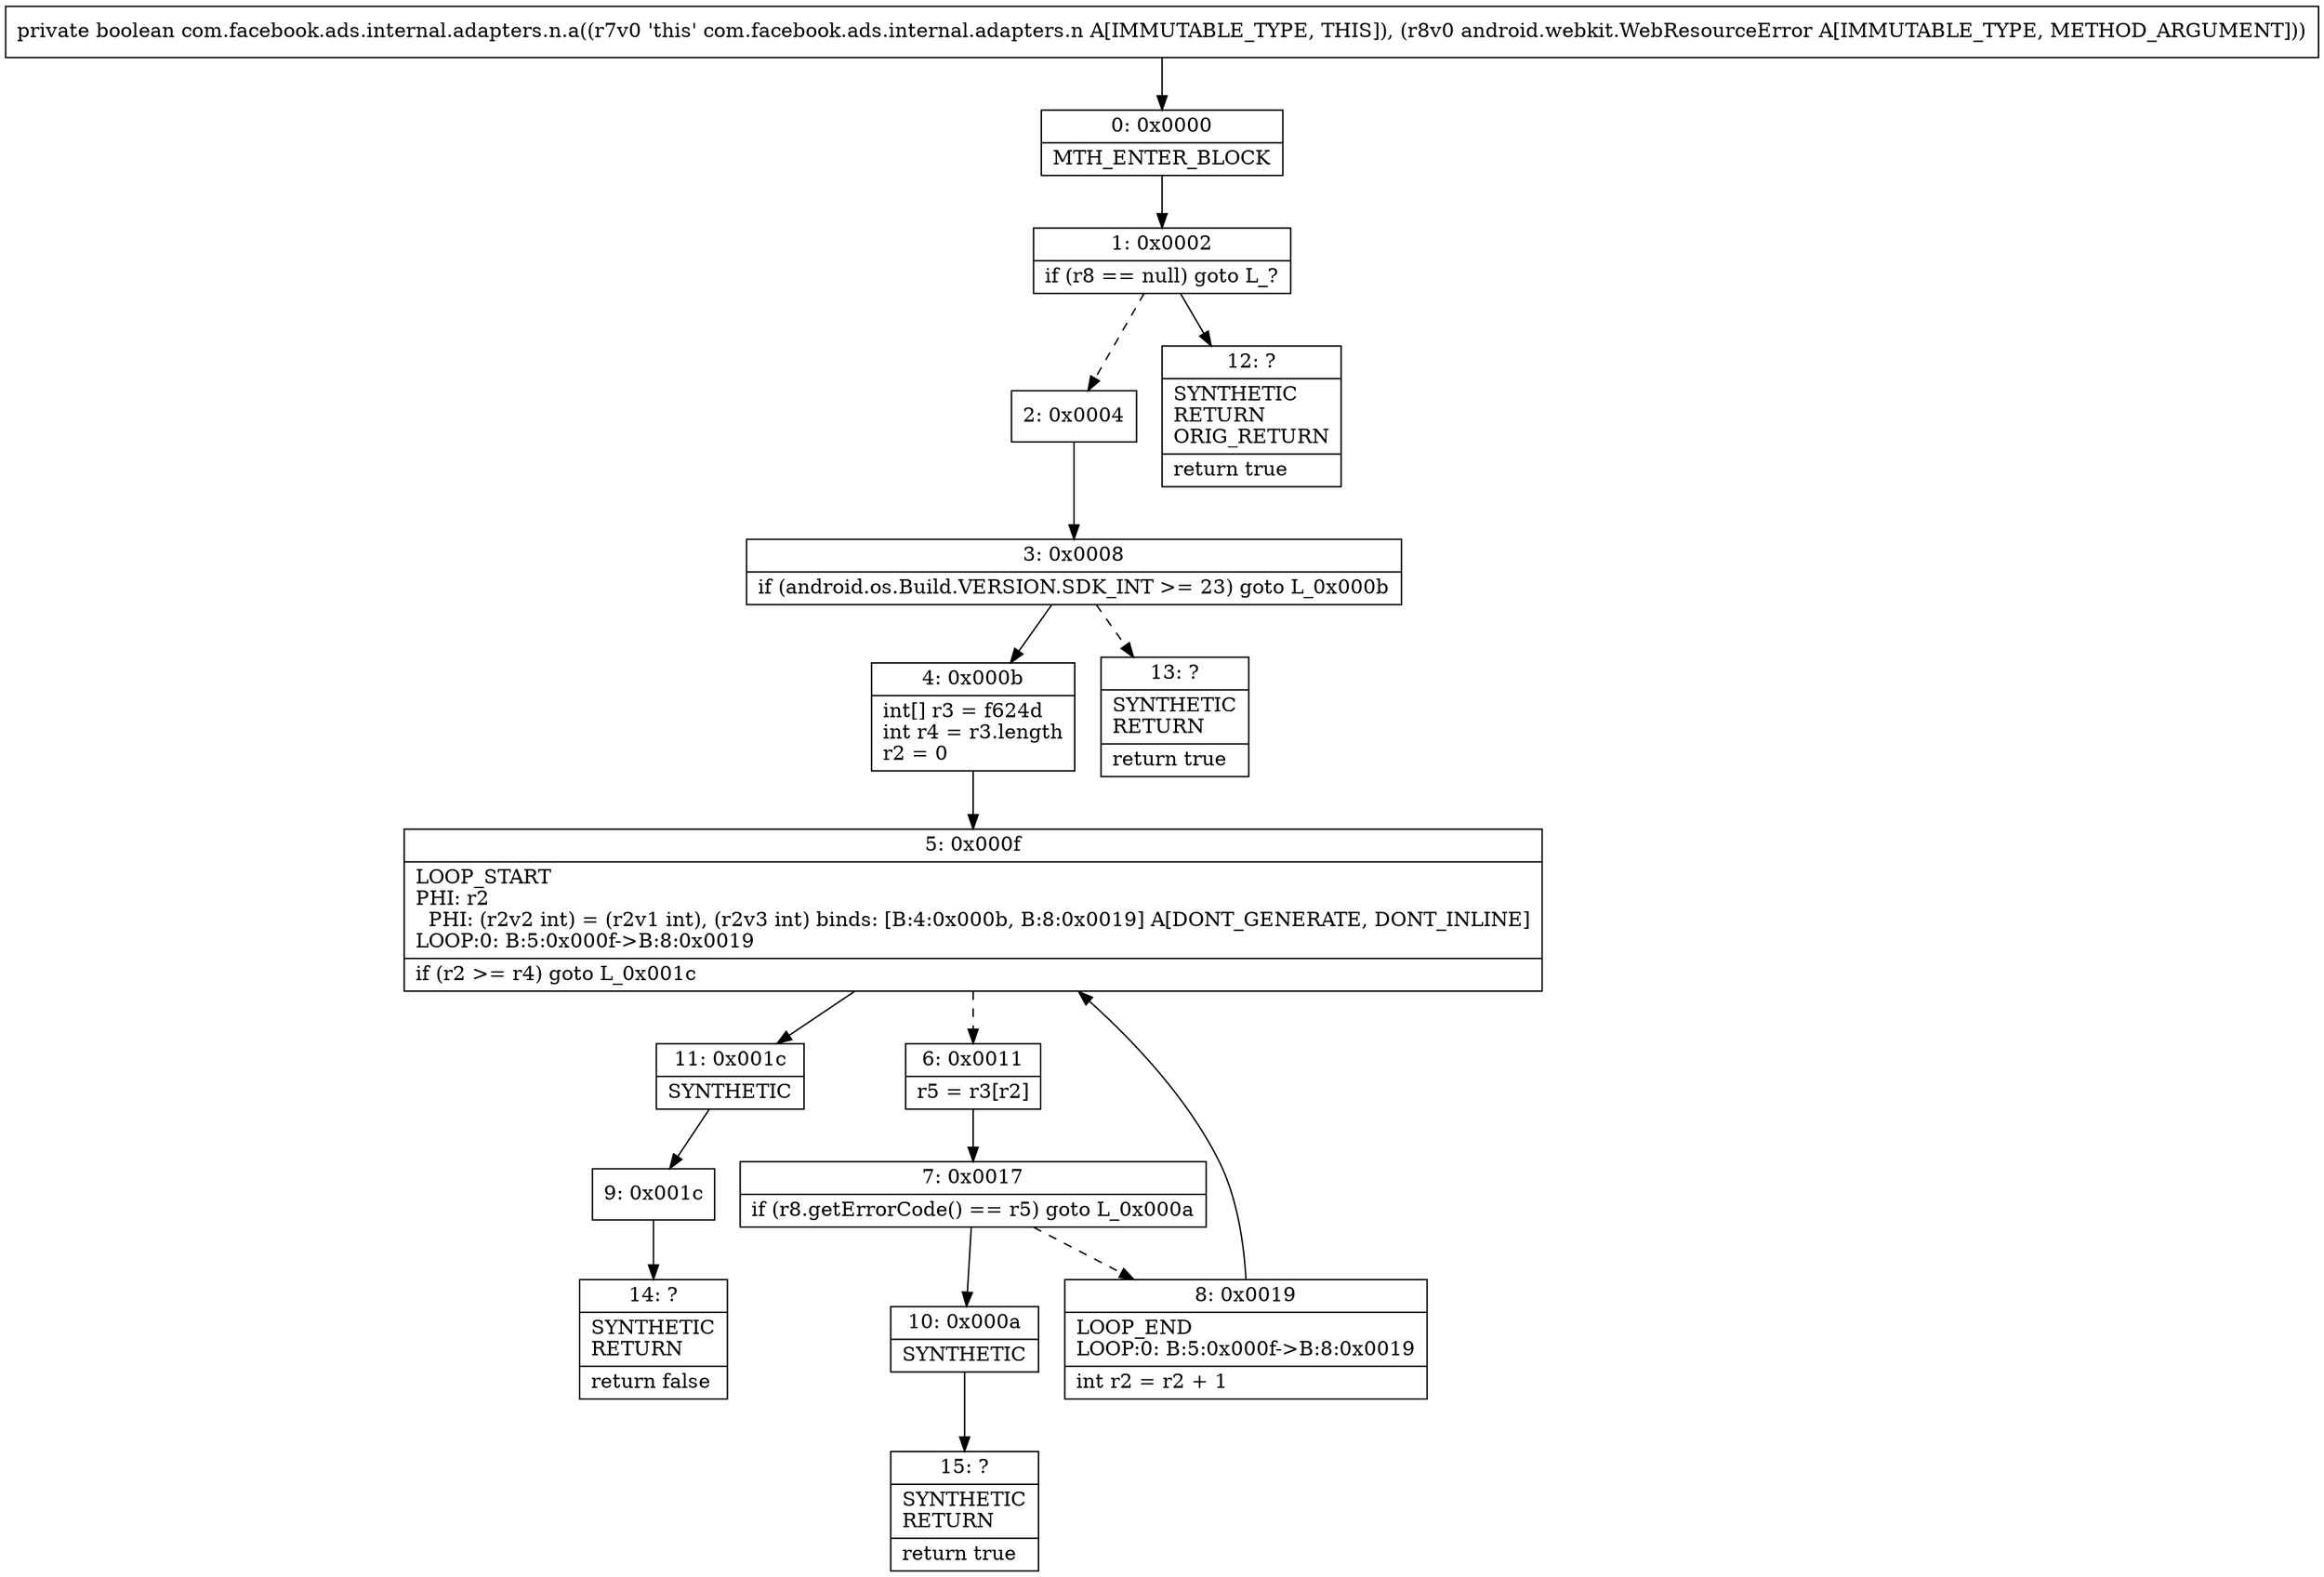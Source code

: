 digraph "CFG forcom.facebook.ads.internal.adapters.n.a(Landroid\/webkit\/WebResourceError;)Z" {
Node_0 [shape=record,label="{0\:\ 0x0000|MTH_ENTER_BLOCK\l}"];
Node_1 [shape=record,label="{1\:\ 0x0002|if (r8 == null) goto L_?\l}"];
Node_2 [shape=record,label="{2\:\ 0x0004}"];
Node_3 [shape=record,label="{3\:\ 0x0008|if (android.os.Build.VERSION.SDK_INT \>= 23) goto L_0x000b\l}"];
Node_4 [shape=record,label="{4\:\ 0x000b|int[] r3 = f624d\lint r4 = r3.length\lr2 = 0\l}"];
Node_5 [shape=record,label="{5\:\ 0x000f|LOOP_START\lPHI: r2 \l  PHI: (r2v2 int) = (r2v1 int), (r2v3 int) binds: [B:4:0x000b, B:8:0x0019] A[DONT_GENERATE, DONT_INLINE]\lLOOP:0: B:5:0x000f\-\>B:8:0x0019\l|if (r2 \>= r4) goto L_0x001c\l}"];
Node_6 [shape=record,label="{6\:\ 0x0011|r5 = r3[r2]\l}"];
Node_7 [shape=record,label="{7\:\ 0x0017|if (r8.getErrorCode() == r5) goto L_0x000a\l}"];
Node_8 [shape=record,label="{8\:\ 0x0019|LOOP_END\lLOOP:0: B:5:0x000f\-\>B:8:0x0019\l|int r2 = r2 + 1\l}"];
Node_9 [shape=record,label="{9\:\ 0x001c}"];
Node_10 [shape=record,label="{10\:\ 0x000a|SYNTHETIC\l}"];
Node_11 [shape=record,label="{11\:\ 0x001c|SYNTHETIC\l}"];
Node_12 [shape=record,label="{12\:\ ?|SYNTHETIC\lRETURN\lORIG_RETURN\l|return true\l}"];
Node_13 [shape=record,label="{13\:\ ?|SYNTHETIC\lRETURN\l|return true\l}"];
Node_14 [shape=record,label="{14\:\ ?|SYNTHETIC\lRETURN\l|return false\l}"];
Node_15 [shape=record,label="{15\:\ ?|SYNTHETIC\lRETURN\l|return true\l}"];
MethodNode[shape=record,label="{private boolean com.facebook.ads.internal.adapters.n.a((r7v0 'this' com.facebook.ads.internal.adapters.n A[IMMUTABLE_TYPE, THIS]), (r8v0 android.webkit.WebResourceError A[IMMUTABLE_TYPE, METHOD_ARGUMENT])) }"];
MethodNode -> Node_0;
Node_0 -> Node_1;
Node_1 -> Node_2[style=dashed];
Node_1 -> Node_12;
Node_2 -> Node_3;
Node_3 -> Node_4;
Node_3 -> Node_13[style=dashed];
Node_4 -> Node_5;
Node_5 -> Node_6[style=dashed];
Node_5 -> Node_11;
Node_6 -> Node_7;
Node_7 -> Node_8[style=dashed];
Node_7 -> Node_10;
Node_8 -> Node_5;
Node_9 -> Node_14;
Node_10 -> Node_15;
Node_11 -> Node_9;
}

